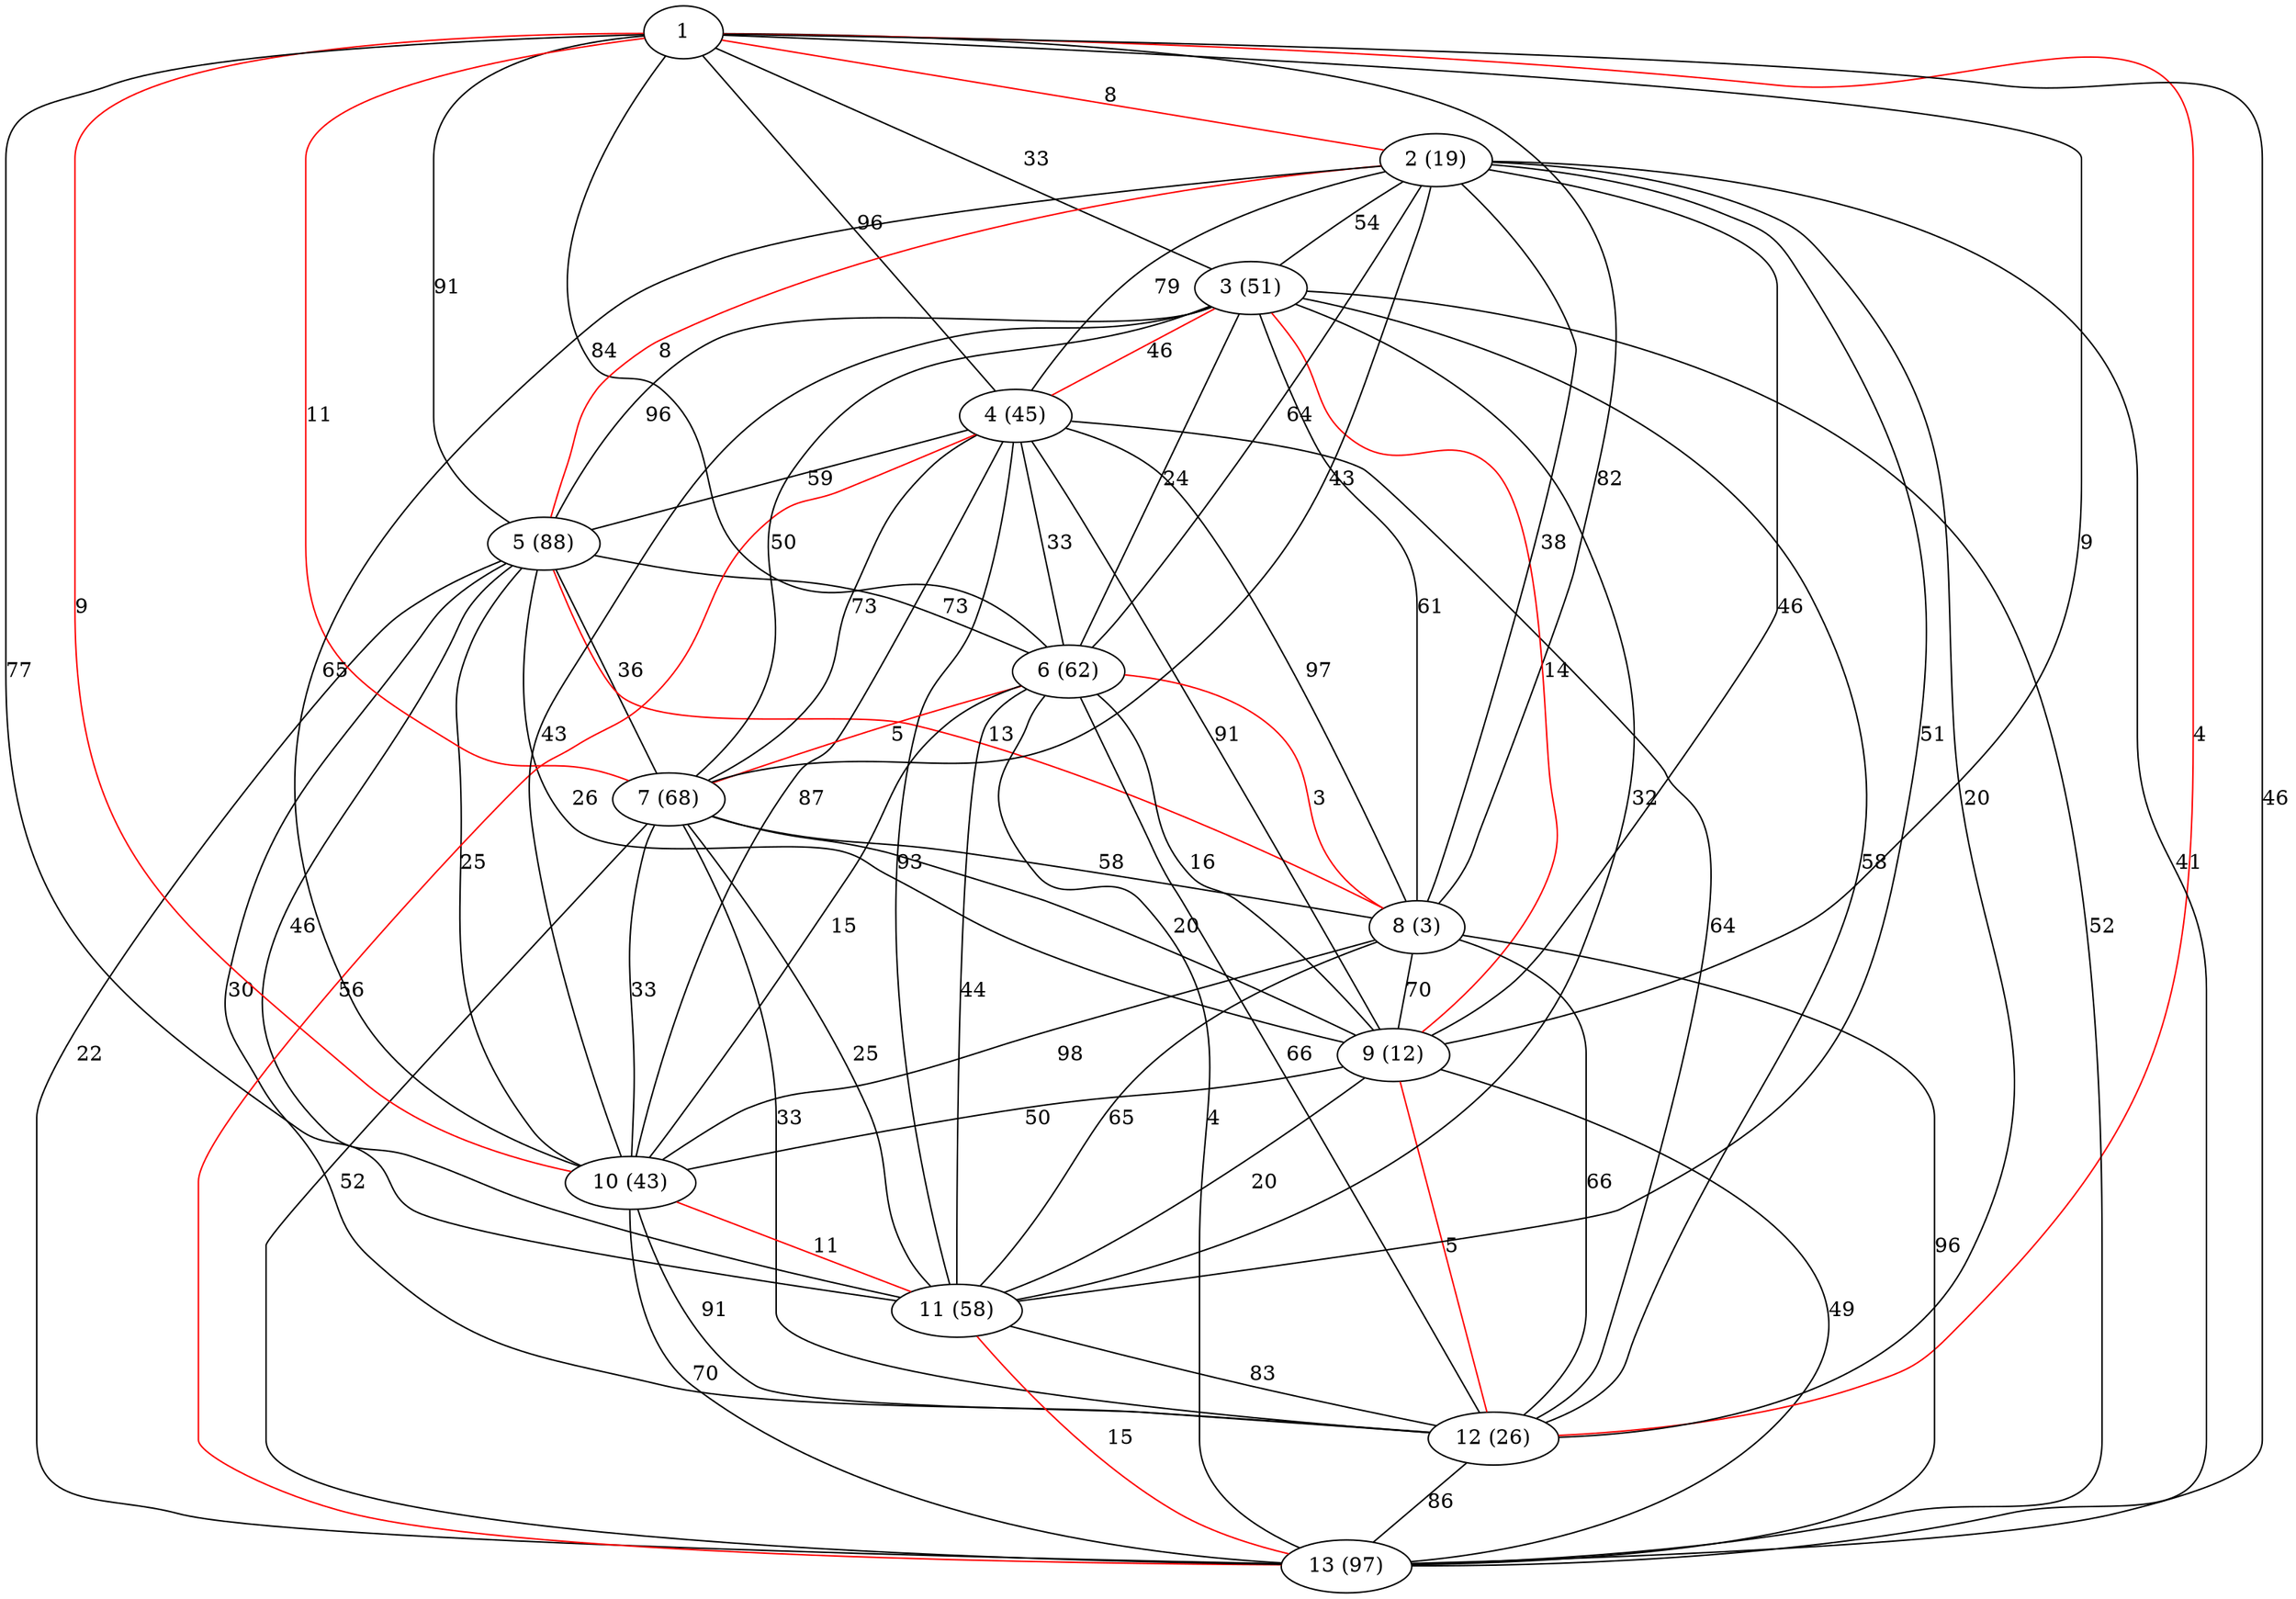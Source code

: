 graph g {
5 -- 9 [label=26 color=black]
4 -- 7 [label=73 color=black]
1 -- 3 [label=33 color=black]
10 -- 11 [label=11 color=red]
4 -- 8 [label=97 color=black]
5 -- 6 [label=73 color=black]
2 -- 8 [label=38 color=black]
6 -- 9 [label=16 color=black]
10 -- 12 [label=91 color=black]
8 -- 9 [label=70 color=black]
4 -- 12 [label=64 color=black]
1 -- 6 [label=84 color=black]
2 -- 12 [label=20 color=black]
7 -- 11 [label=25 color=black]
3 -- 7 [label=50 color=black]
2 -- 5 [label=8 color=red]
1 -- 11 [label=77 color=black]
5 -- 8 [label=13 color=red]
6 -- 12 [label=66 color=black]
1 -- 2 [label=8 color=red]
3 -- 13 [label=52 color=black]
8 -- 13 [label=96 color=black]
6 -- 7 [label=5 color=red]
5 -- 13 [label=22 color=black]
2 -- 9 [label=46 color=black]
12 -- 13 [label=86 color=black]
3 -- 10 [label=43 color=black]
6 -- 10 [label=15 color=black]
8 -- 10 [label=98 color=black]
5 -- 12 [label=30 color=black]
4 -- 13 [label=56 color=red]
1 -- 5 [label=91 color=black]
2 -- 13 [label=41 color=black]
9 -- 11 [label=20 color=black]
3 -- 6 [label=24 color=black]
1 -- 10 [label=9 color=red]
7 -- 9 [label=20 color=black]
10 -- 13 [label=70 color=black]
11 -- 13 [label=15 color=red]
4 -- 10 [label=87 color=black]
2 -- 6 [label=64 color=black]
7 -- 10 [label=33 color=black]
5 -- 11 [label=46 color=black]
4 -- 5 [label=59 color=black]
1 -- 13 [label=46 color=black]
8 -- 11 [label=65 color=black]
7 -- 13 [label=52 color=black]
6 -- 11 [label=44 color=black]
1 -- 4 [label=96 color=black]
2 -- 10 [label=65 color=black]
9 -- 10 [label=50 color=black]
3 -- 9 [label=14 color=red]
2 -- 3 [label=54 color=black]
1 -- 9 [label=9 color=black]
7 -- 12 [label=33 color=black]
6 -- 8 [label=3 color=red]
4 -- 9 [label=91 color=black]
11 -- 12 [label=83 color=black]
4 -- 11 [label=93 color=black]
3 -- 5 [label=96 color=black]
2 -- 7 [label=43 color=black]
9 -- 13 [label=49 color=black]
5 -- 10 [label=25 color=black]
4 -- 6 [label=33 color=black]
1 -- 12 [label=4 color=red]
8 -- 12 [label=66 color=black]
7 -- 8 [label=58 color=black]
5 -- 7 [label=36 color=black]
2 -- 11 [label=51 color=black]
3 -- 8 [label=61 color=black]
3 -- 11 [label=32 color=black]
1 -- 8 [label=82 color=black]
6 -- 13 [label=4 color=black]
1 -- 7 [label=11 color=red]
3 -- 12 [label=58 color=black]
3 -- 4 [label=46 color=red]
2 -- 4 [label=79 color=black]
9 -- 12 [label=5 color=red]
2 [label="2 (19)"]
3 [label="3 (51)"]
4 [label="4 (45)"]
5 [label="5 (88)"]
6 [label="6 (62)"]
7 [label="7 (68)"]
8 [label="8 (3)"]
9 [label="9 (12)"]
10 [label="10 (43)"]
11 [label="11 (58)"]
12 [label="12 (26)"]
13 [label="13 (97)"]
}